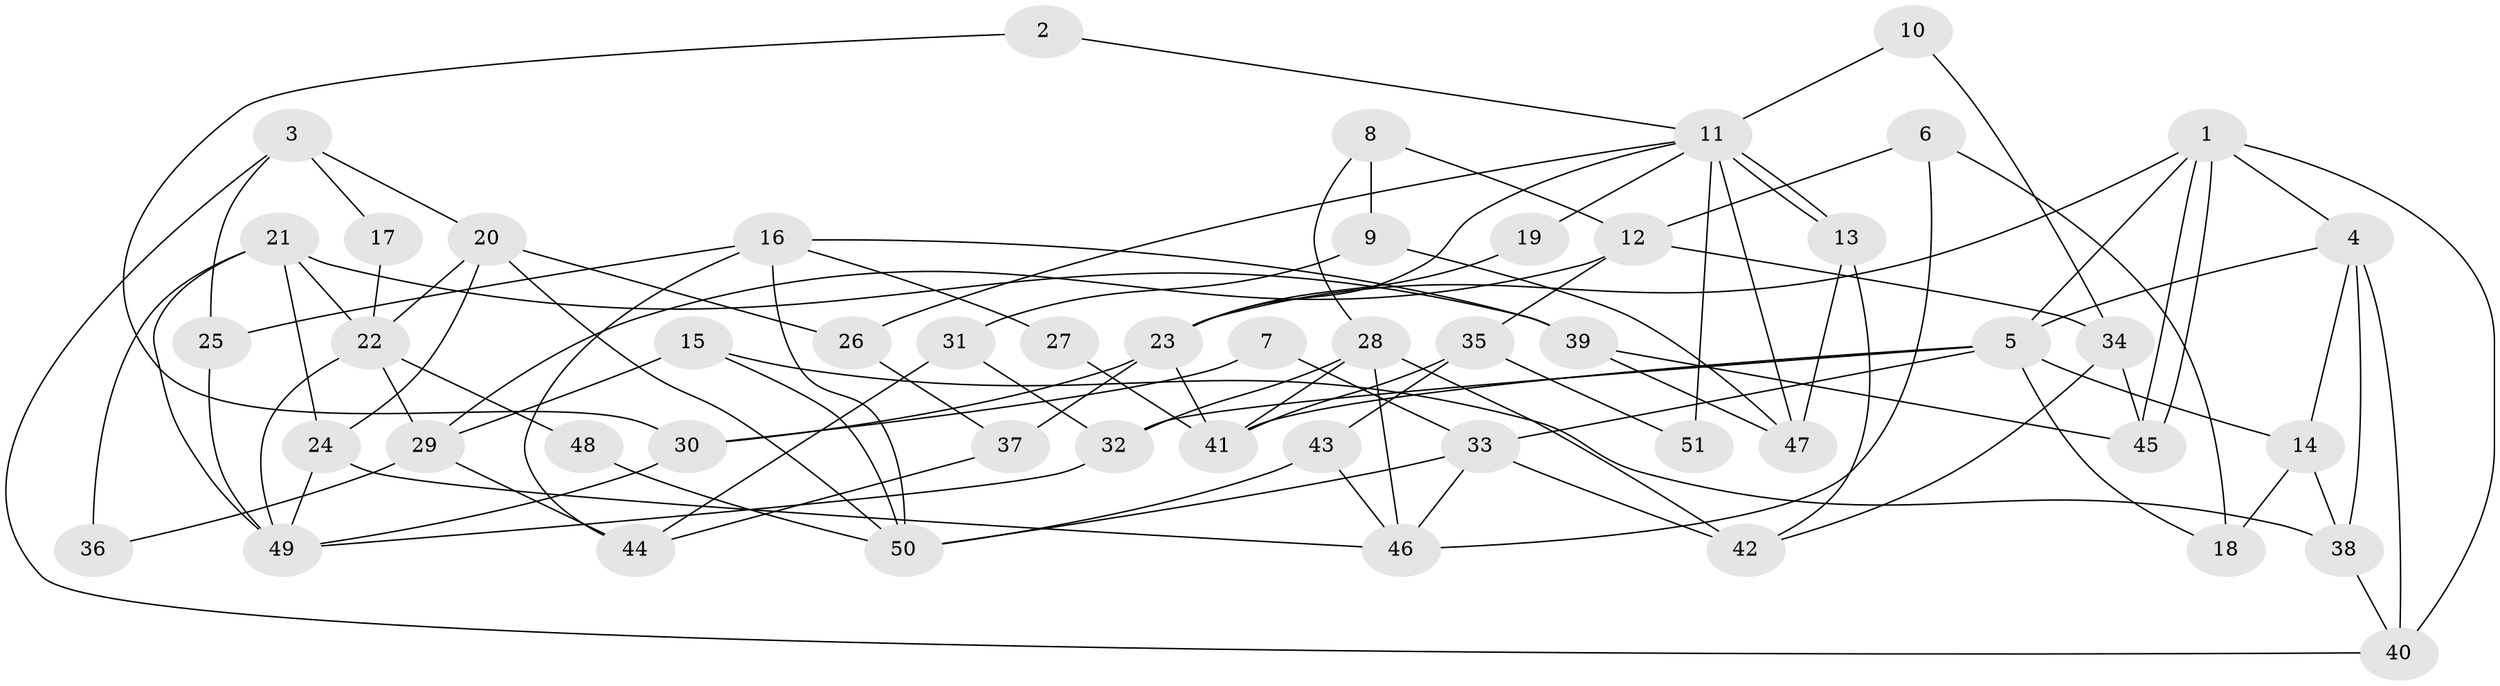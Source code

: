 // coarse degree distribution, {2: 0.2, 4: 0.26666666666666666, 3: 0.2, 5: 0.13333333333333333, 8: 0.06666666666666667, 7: 0.06666666666666667, 6: 0.06666666666666667}
// Generated by graph-tools (version 1.1) at 2025/54/03/04/25 21:54:10]
// undirected, 51 vertices, 102 edges
graph export_dot {
graph [start="1"]
  node [color=gray90,style=filled];
  1;
  2;
  3;
  4;
  5;
  6;
  7;
  8;
  9;
  10;
  11;
  12;
  13;
  14;
  15;
  16;
  17;
  18;
  19;
  20;
  21;
  22;
  23;
  24;
  25;
  26;
  27;
  28;
  29;
  30;
  31;
  32;
  33;
  34;
  35;
  36;
  37;
  38;
  39;
  40;
  41;
  42;
  43;
  44;
  45;
  46;
  47;
  48;
  49;
  50;
  51;
  1 -- 4;
  1 -- 45;
  1 -- 45;
  1 -- 5;
  1 -- 23;
  1 -- 40;
  2 -- 11;
  2 -- 30;
  3 -- 20;
  3 -- 40;
  3 -- 17;
  3 -- 25;
  4 -- 38;
  4 -- 5;
  4 -- 14;
  4 -- 40;
  5 -- 41;
  5 -- 14;
  5 -- 18;
  5 -- 32;
  5 -- 33;
  6 -- 46;
  6 -- 18;
  6 -- 12;
  7 -- 33;
  7 -- 30;
  8 -- 28;
  8 -- 12;
  8 -- 9;
  9 -- 47;
  9 -- 31;
  10 -- 11;
  10 -- 34;
  11 -- 23;
  11 -- 13;
  11 -- 13;
  11 -- 19;
  11 -- 26;
  11 -- 47;
  11 -- 51;
  12 -- 29;
  12 -- 34;
  12 -- 35;
  13 -- 42;
  13 -- 47;
  14 -- 18;
  14 -- 38;
  15 -- 50;
  15 -- 38;
  15 -- 29;
  16 -- 39;
  16 -- 44;
  16 -- 25;
  16 -- 27;
  16 -- 50;
  17 -- 22;
  19 -- 23;
  20 -- 24;
  20 -- 22;
  20 -- 26;
  20 -- 50;
  21 -- 49;
  21 -- 39;
  21 -- 22;
  21 -- 24;
  21 -- 36;
  22 -- 49;
  22 -- 29;
  22 -- 48;
  23 -- 37;
  23 -- 30;
  23 -- 41;
  24 -- 46;
  24 -- 49;
  25 -- 49;
  26 -- 37;
  27 -- 41;
  28 -- 41;
  28 -- 32;
  28 -- 42;
  28 -- 46;
  29 -- 36;
  29 -- 44;
  30 -- 49;
  31 -- 32;
  31 -- 44;
  32 -- 49;
  33 -- 50;
  33 -- 42;
  33 -- 46;
  34 -- 42;
  34 -- 45;
  35 -- 43;
  35 -- 41;
  35 -- 51;
  37 -- 44;
  38 -- 40;
  39 -- 45;
  39 -- 47;
  43 -- 50;
  43 -- 46;
  48 -- 50;
}
